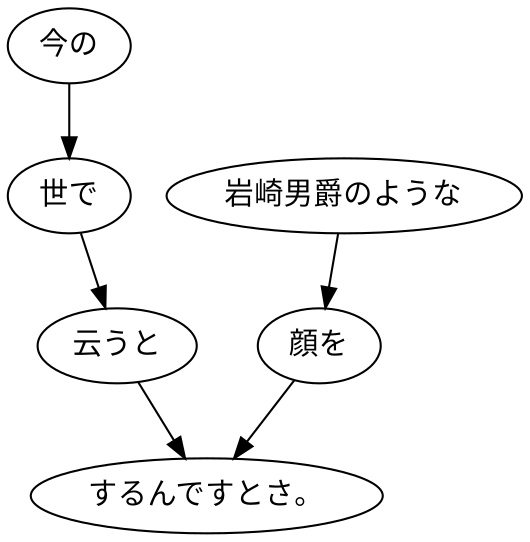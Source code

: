 digraph graph6866 {
	node0 [label="今の"];
	node1 [label="世で"];
	node2 [label="云うと"];
	node3 [label="岩崎男爵のような"];
	node4 [label="顔を"];
	node5 [label="するんですとさ。"];
	node0 -> node1;
	node1 -> node2;
	node2 -> node5;
	node3 -> node4;
	node4 -> node5;
}
